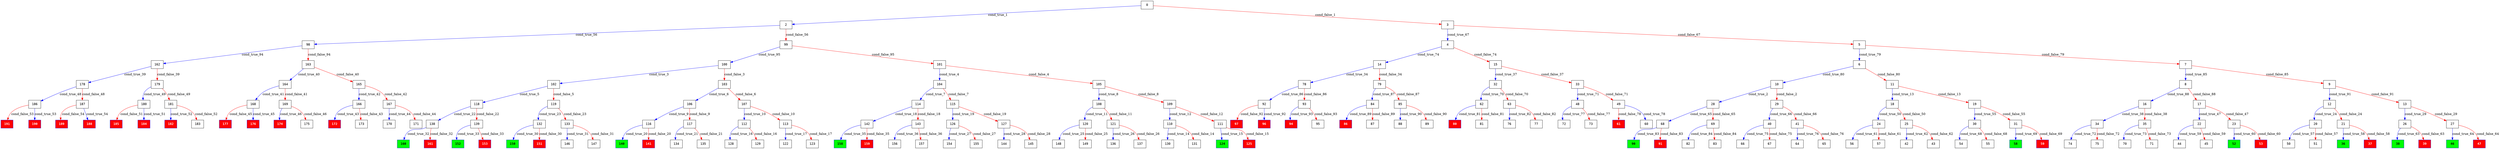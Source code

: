 digraph ExecutionTree {
	node [color=black fontname=Courier height=.5 shape=record]
	90 [color=blue, fillcolor=green, style=filled, fontcolor=black, fontname="Courier-Bold"]
	58 [color=blue, fillcolor=green, style=filled, fontcolor=black, fontname="Courier-Bold"]
	52 [color=blue, fillcolor=green, style=filled, fontcolor=black, fontname="Courier-Bold"]
	46 [color=blue, fillcolor=green, style=filled, fontcolor=black, fontname="Courier-Bold"]
	38 [color=blue, fillcolor=green, style=filled, fontcolor=black, fontname="Courier-Bold"]
	36 [color=blue, fillcolor=green, style=filled, fontcolor=black, fontname="Courier-Bold"]
	160 [color=blue, fillcolor=green, style=filled, fontcolor=black, fontname="Courier-Bold"]
	158 [color=blue, fillcolor=green, style=filled, fontcolor=black, fontname="Courier-Bold"]
	152 [color=blue, fillcolor=green, style=filled, fontcolor=black, fontname="Courier-Bold"]
	150 [color=blue, fillcolor=green, style=filled, fontcolor=black, fontname="Courier-Bold"]
	140 [color=blue, fillcolor=green, style=filled, fontcolor=black, fontname="Courier-Bold"]
	124 [color=blue, fillcolor=green, style=filled, fontcolor=black, fontname="Courier-Bold"]
	191 [color=blue, fillcolor=red, style=filled, fontcolor=white, fontname="Courier-Bold"]
	189 [color=blue, fillcolor=red, style=filled, fontcolor=white, fontname="Courier-Bold"]
	188 [color=blue, fillcolor=red, style=filled, fontcolor=white, fontname="Courier-Bold"]
	185 [color=blue, fillcolor=red, style=filled, fontcolor=white, fontname="Courier-Bold"]
	182 [color=blue, fillcolor=red, style=filled, fontcolor=white, fontname="Courier-Bold"]
	184 [color=blue, fillcolor=red, style=filled, fontcolor=white, fontname="Courier-Bold"]
	177 [color=blue, fillcolor=red, style=filled, fontcolor=white, fontname="Courier-Bold"]
	174 [color=blue, fillcolor=red, style=filled, fontcolor=white, fontname="Courier-Bold"]
	172 [color=blue, fillcolor=red, style=filled, fontcolor=white, fontname="Courier-Bold"]
	176 [color=blue, fillcolor=red, style=filled, fontcolor=white, fontname="Courier-Bold"]
	161 [color=blue, fillcolor=red, style=filled, fontcolor=white, fontname="Courier-Bold"]
	159 [color=blue, fillcolor=red, style=filled, fontcolor=white, fontname="Courier-Bold"]
	80 [color=blue, fillcolor=red, style=filled, fontcolor=white, fontname="Courier-Bold"]
	153 [color=blue, fillcolor=red, style=filled, fontcolor=white, fontname="Courier-Bold"]
	151 [color=blue, fillcolor=red, style=filled, fontcolor=white, fontname="Courier-Bold"]
	141 [color=blue, fillcolor=red, style=filled, fontcolor=white, fontname="Courier-Bold"]
	125 [color=blue, fillcolor=red, style=filled, fontcolor=white, fontname="Courier-Bold"]
	97 [color=blue, fillcolor=red, style=filled, fontcolor=white, fontname="Courier-Bold"]
	94 [color=blue, fillcolor=red, style=filled, fontcolor=white, fontname="Courier-Bold"]
	91 [color=blue, fillcolor=red, style=filled, fontcolor=white, fontname="Courier-Bold"]
	86 [color=blue, fillcolor=red, style=filled, fontcolor=white, fontname="Courier-Bold"]
	61 [color=blue, fillcolor=red, style=filled, fontcolor=white, fontname="Courier-Bold"]
	59 [color=blue, fillcolor=red, style=filled, fontcolor=white, fontname="Courier-Bold"]
	53 [color=blue, fillcolor=red, style=filled, fontcolor=white, fontname="Courier-Bold"]
	47 [color=blue, fillcolor=red, style=filled, fontcolor=white, fontname="Courier-Bold"]
	39 [color=blue, fillcolor=red, style=filled, fontcolor=white, fontname="Courier-Bold"]
	96 [color=blue, fillcolor=red, style=filled, fontcolor=white, fontname="Courier-Bold"]
	37 [color=blue, fillcolor=red, style=filled, fontcolor=white, fontname="Courier-Bold"]
	190 [color=blue, fillcolor=red, style=filled, fontcolor=white, fontname="Courier-Bold"]
	0 -> 2 [label=cond_true_1 color=blue]
	0 -> 3 [label=cond_false_1 color=red]
	2 -> 98 [label=cond_true_56 color=blue]
	2 -> 99 [label=cond_false_56 color=red]
	3 -> 4 [label=cond_true_67 color=blue]
	3 -> 5 [label=cond_false_67 color=red]
	10 -> 28 [label=cond_true_2 color=blue]
	10 -> 29 [label=cond_false_2 color=red]
	28 -> 68 [label=cond_true_65 color=blue]
	28 -> 69 [label=cond_false_65 color=red]
	29 -> 40 [label=cond_true_66 color=blue]
	29 -> 41 [label=cond_false_66 color=red]
	100 -> 102 [label=cond_true_3 color=blue]
	100 -> 103 [label=cond_false_3 color=red]
	102 -> 118 [label=cond_true_5 color=blue]
	102 -> 119 [label=cond_false_5 color=red]
	103 -> 106 [label=cond_true_6 color=blue]
	103 -> 107 [label=cond_false_6 color=red]
	101 -> 104 [label=cond_true_4 color=blue]
	101 -> 105 [label=cond_false_4 color=red]
	104 -> 114 [label=cond_true_7 color=blue]
	104 -> 115 [label=cond_false_7 color=red]
	105 -> 108 [label=cond_true_8 color=blue]
	105 -> 109 [label=cond_false_8 color=red]
	118 -> 138 [label=cond_true_22 color=blue]
	118 -> 139 [label=cond_false_22 color=red]
	119 -> 132 [label=cond_true_23 color=blue]
	119 -> 133 [label=cond_false_23 color=red]
	106 -> 116 [label=cond_true_9 color=blue]
	106 -> 117 [label=cond_false_9 color=red]
	107 -> 112 [label=cond_true_10 color=blue]
	107 -> 113 [label=cond_false_10 color=red]
	114 -> 142 [label=cond_true_18 color=blue]
	114 -> 143 [label=cond_false_18 color=red]
	115 -> 126 [label=cond_true_19 color=blue]
	115 -> 127 [label=cond_false_19 color=red]
	108 -> 120 [label=cond_true_11 color=blue]
	108 -> 121 [label=cond_false_11 color=red]
	109 -> 110 [label=cond_true_12 color=blue]
	109 -> 111 [label=cond_false_12 color=red]
	116 -> 140 [label=cond_true_20 color=blue]
	116 -> 141 [label=cond_false_20 color=red]
	117 -> 134 [label=cond_true_21 color=blue]
	117 -> 135 [label=cond_false_21 color=red]
	112 -> 128 [label=cond_true_16 color=blue]
	112 -> 129 [label=cond_false_16 color=red]
	113 -> 122 [label=cond_true_17 color=blue]
	113 -> 123 [label=cond_false_17 color=red]
	120 -> 148 [label=cond_true_25 color=blue]
	120 -> 149 [label=cond_false_25 color=red]
	121 -> 136 [label=cond_true_26 color=blue]
	121 -> 137 [label=cond_false_26 color=red]
	110 -> 130 [label=cond_true_14 color=blue]
	110 -> 131 [label=cond_false_14 color=red]
	111 -> 124 [label=cond_true_15 color=blue]
	111 -> 125 [label=cond_false_15 color=red]
	11 -> 18 [label=cond_true_13 color=blue]
	11 -> 19 [label=cond_false_13 color=red]
	18 -> 24 [label=cond_true_50 color=blue]
	18 -> 25 [label=cond_false_50 color=red]
	19 -> 30 [label=cond_true_55 color=blue]
	19 -> 31 [label=cond_false_55 color=red]
	142 -> 158 [label=cond_true_35 color=blue]
	142 -> 159 [label=cond_false_35 color=red]
	143 -> 156 [label=cond_true_36 color=blue]
	143 -> 157 [label=cond_false_36 color=red]
	126 -> 154 [label=cond_true_27 color=blue]
	126 -> 155 [label=cond_false_27 color=red]
	127 -> 144 [label=cond_true_28 color=blue]
	127 -> 145 [label=cond_false_28 color=red]
	138 -> 160 [label=cond_true_32 color=blue]
	138 -> 161 [label=cond_false_32 color=red]
	139 -> 152 [label=cond_true_33 color=blue]
	139 -> 153 [label=cond_false_33 color=red]
	132 -> 150 [label=cond_true_30 color=blue]
	132 -> 151 [label=cond_false_30 color=red]
	133 -> 146 [label=cond_true_31 color=blue]
	133 -> 147 [label=cond_false_31 color=red]
	12 -> 20 [label=cond_true_24 color=blue]
	12 -> 21 [label=cond_false_24 color=red]
	20 -> 50 [label=cond_true_57 color=blue]
	20 -> 51 [label=cond_false_57 color=red]
	21 -> 36 [label=cond_true_58 color=blue]
	21 -> 37 [label=cond_false_58 color=red]
	13 -> 26 [label=cond_true_29 color=blue]
	13 -> 27 [label=cond_false_29 color=red]
	26 -> 38 [label=cond_true_63 color=blue]
	26 -> 39 [label=cond_false_63 color=red]
	27 -> 46 [label=cond_true_64 color=blue]
	27 -> 47 [label=cond_false_64 color=red]
	14 -> 78 [label=cond_true_34 color=blue]
	14 -> 79 [label=cond_false_34 color=red]
	78 -> 92 [label=cond_true_86 color=blue]
	78 -> 93 [label=cond_false_86 color=red]
	79 -> 84 [label=cond_true_87 color=blue]
	79 -> 85 [label=cond_false_87 color=red]
	15 -> 32 [label=cond_true_37 color=blue]
	15 -> 33 [label=cond_false_37 color=red]
	32 -> 62 [label=cond_true_70 color=blue]
	32 -> 63 [label=cond_false_70 color=red]
	33 -> 48 [label=cond_true_71 color=blue]
	33 -> 49 [label=cond_false_71 color=red]
	16 -> 34 [label=cond_true_38 color=blue]
	16 -> 35 [label=cond_false_38 color=red]
	34 -> 74 [label=cond_true_72 color=blue]
	34 -> 75 [label=cond_false_72 color=red]
	35 -> 70 [label=cond_true_73 color=blue]
	35 -> 71 [label=cond_false_73 color=red]
	162 -> 178 [label=cond_true_39 color=blue]
	162 -> 179 [label=cond_false_39 color=red]
	178 -> 186 [label=cond_true_48 color=blue]
	178 -> 187 [label=cond_false_48 color=red]
	179 -> 180 [label=cond_true_49 color=blue]
	179 -> 181 [label=cond_false_49 color=red]
	163 -> 164 [label=cond_true_40 color=blue]
	163 -> 165 [label=cond_false_40 color=red]
	164 -> 168 [label=cond_true_41 color=blue]
	164 -> 169 [label=cond_false_41 color=red]
	165 -> 166 [label=cond_true_42 color=blue]
	165 -> 167 [label=cond_false_42 color=red]
	168 -> 176 [label=cond_true_45 color=blue]
	168 -> 177 [label=cond_false_45 color=red]
	169 -> 174 [label=cond_true_46 color=blue]
	169 -> 175 [label=cond_false_46 color=red]
	166 -> 172 [label=cond_true_43 color=blue]
	166 -> 173 [label=cond_false_43 color=red]
	167 -> 170 [label=cond_true_44 color=blue]
	167 -> 171 [label=cond_false_44 color=red]
	17 -> 22 [label=cond_true_47 color=blue]
	17 -> 23 [label=cond_false_47 color=red]
	22 -> 44 [label=cond_true_59 color=blue]
	22 -> 45 [label=cond_false_59 color=red]
	23 -> 52 [label=cond_true_60 color=blue]
	23 -> 53 [label=cond_false_60 color=red]
	186 -> 190 [label=cond_true_53 color=blue]
	186 -> 191 [label=cond_false_53 color=red]
	187 -> 188 [label=cond_true_54 color=blue]
	187 -> 189 [label=cond_false_54 color=red]
	180 -> 184 [label=cond_true_51 color=blue]
	180 -> 185 [label=cond_false_51 color=red]
	181 -> 182 [label=cond_true_52 color=blue]
	181 -> 183 [label=cond_false_52 color=red]
	24 -> 56 [label=cond_true_61 color=blue]
	24 -> 57 [label=cond_false_61 color=red]
	25 -> 42 [label=cond_true_62 color=blue]
	25 -> 43 [label=cond_false_62 color=red]
	30 -> 54 [label=cond_true_68 color=blue]
	30 -> 55 [label=cond_false_68 color=red]
	31 -> 58 [label=cond_true_69 color=blue]
	31 -> 59 [label=cond_false_69 color=red]
	98 -> 162 [label=cond_true_94 color=blue]
	98 -> 163 [label=cond_false_94 color=red]
	99 -> 100 [label=cond_true_95 color=blue]
	99 -> 101 [label=cond_false_95 color=red]
	68 -> 90 [label=cond_true_83 color=blue]
	68 -> 91 [label=cond_false_83 color=red]
	69 -> 82 [label=cond_true_84 color=blue]
	69 -> 83 [label=cond_false_84 color=red]
	40 -> 66 [label=cond_true_75 color=blue]
	40 -> 67 [label=cond_false_75 color=red]
	41 -> 64 [label=cond_true_76 color=blue]
	41 -> 65 [label=cond_false_76 color=red]
	4 -> 14 [label=cond_true_74 color=blue]
	4 -> 15 [label=cond_false_74 color=red]
	5 -> 6 [label=cond_true_79 color=blue]
	5 -> 7 [label=cond_false_79 color=red]
	62 -> 80 [label=cond_true_81 color=blue]
	62 -> 81 [label=cond_false_81 color=red]
	63 -> 76 [label=cond_true_82 color=blue]
	63 -> 77 [label=cond_false_82 color=red]
	48 -> 72 [label=cond_true_77 color=blue]
	48 -> 73 [label=cond_false_77 color=red]
	49 -> 60 [label=cond_true_78 color=blue]
	49 -> 61 [label=cond_false_78 color=red]
	6 -> 10 [label=cond_true_80 color=blue]
	6 -> 11 [label=cond_false_80 color=red]
	7 -> 8 [label=cond_true_85 color=blue]
	7 -> 9 [label=cond_false_85 color=red]
	8 -> 16 [label=cond_true_88 color=blue]
	8 -> 17 [label=cond_false_88 color=red]
	9 -> 12 [label=cond_true_91 color=blue]
	9 -> 13 [label=cond_false_91 color=red]
	92 -> 96 [label=cond_true_92 color=blue]
	92 -> 97 [label=cond_false_92 color=red]
	93 -> 94 [label=cond_true_93 color=blue]
	93 -> 95 [label=cond_false_93 color=red]
	84 -> 86 [label=cond_true_89 color=blue]
	84 -> 87 [label=cond_false_89 color=red]
	85 -> 88 [label=cond_true_90 color=blue]
	85 -> 89 [label=cond_false_90 color=red]
}
